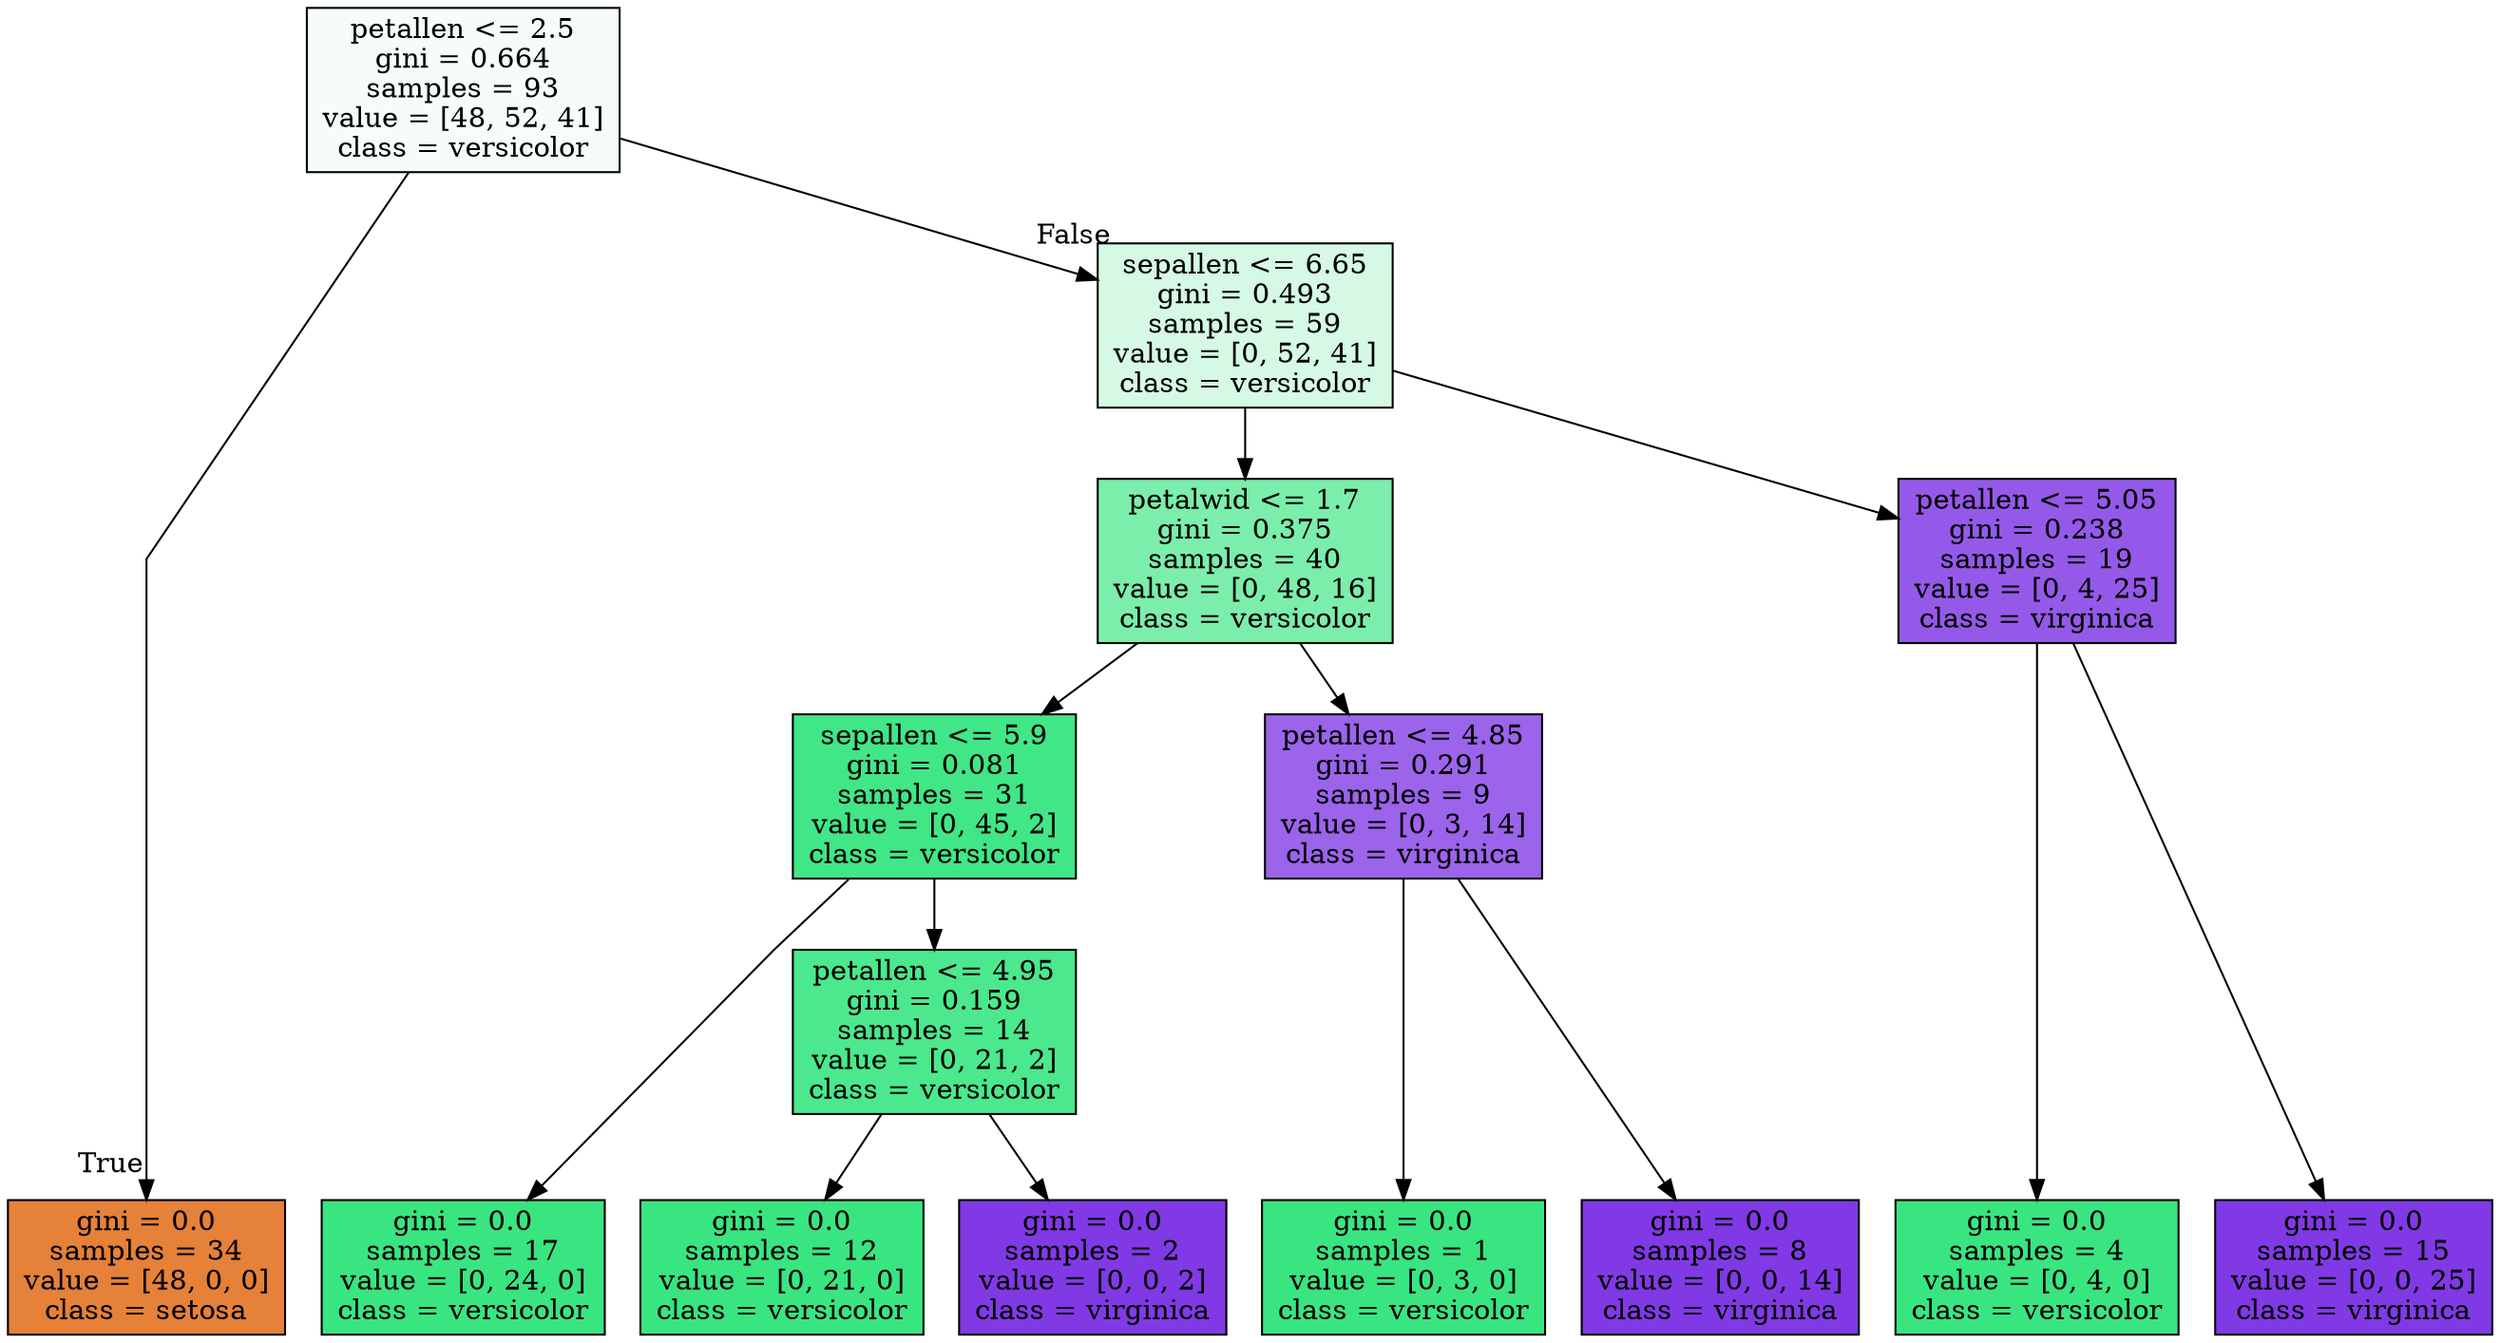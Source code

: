 digraph Tree {
node [shape=box, style="filled", color="black"] ;
graph [ranksep=equally, splines=polyline] ;
0 [label="petallen <= 2.5\ngini = 0.664\nsamples = 93\nvalue = [48, 52, 41]\nclass = versicolor", fillcolor="#39e5810b"] ;
1 [label="gini = 0.0\nsamples = 34\nvalue = [48, 0, 0]\nclass = setosa", fillcolor="#e58139ff"] ;
0 -> 1 [labeldistance=2.5, labelangle=45, headlabel="True"] ;
2 [label="sepallen <= 6.65\ngini = 0.493\nsamples = 59\nvalue = [0, 52, 41]\nclass = versicolor", fillcolor="#39e58136"] ;
0 -> 2 [labeldistance=2.5, labelangle=-45, headlabel="False"] ;
3 [label="petalwid <= 1.7\ngini = 0.375\nsamples = 40\nvalue = [0, 48, 16]\nclass = versicolor", fillcolor="#39e581aa"] ;
2 -> 3 ;
4 [label="sepallen <= 5.9\ngini = 0.081\nsamples = 31\nvalue = [0, 45, 2]\nclass = versicolor", fillcolor="#39e581f4"] ;
3 -> 4 ;
5 [label="gini = 0.0\nsamples = 17\nvalue = [0, 24, 0]\nclass = versicolor", fillcolor="#39e581ff"] ;
4 -> 5 ;
6 [label="petallen <= 4.95\ngini = 0.159\nsamples = 14\nvalue = [0, 21, 2]\nclass = versicolor", fillcolor="#39e581e7"] ;
4 -> 6 ;
7 [label="gini = 0.0\nsamples = 12\nvalue = [0, 21, 0]\nclass = versicolor", fillcolor="#39e581ff"] ;
6 -> 7 ;
8 [label="gini = 0.0\nsamples = 2\nvalue = [0, 0, 2]\nclass = virginica", fillcolor="#8139e5ff"] ;
6 -> 8 ;
9 [label="petallen <= 4.85\ngini = 0.291\nsamples = 9\nvalue = [0, 3, 14]\nclass = virginica", fillcolor="#8139e5c8"] ;
3 -> 9 ;
10 [label="gini = 0.0\nsamples = 1\nvalue = [0, 3, 0]\nclass = versicolor", fillcolor="#39e581ff"] ;
9 -> 10 ;
11 [label="gini = 0.0\nsamples = 8\nvalue = [0, 0, 14]\nclass = virginica", fillcolor="#8139e5ff"] ;
9 -> 11 ;
12 [label="petallen <= 5.05\ngini = 0.238\nsamples = 19\nvalue = [0, 4, 25]\nclass = virginica", fillcolor="#8139e5d6"] ;
2 -> 12 ;
13 [label="gini = 0.0\nsamples = 4\nvalue = [0, 4, 0]\nclass = versicolor", fillcolor="#39e581ff"] ;
12 -> 13 ;
14 [label="gini = 0.0\nsamples = 15\nvalue = [0, 0, 25]\nclass = virginica", fillcolor="#8139e5ff"] ;
12 -> 14 ;
{rank=same ; 0} ;
{rank=same ; 2} ;
{rank=same ; 3; 12} ;
{rank=same ; 4; 9} ;
{rank=same ; 6} ;
{rank=same ; 1; 5; 7; 8; 10; 11; 13; 14} ;
}